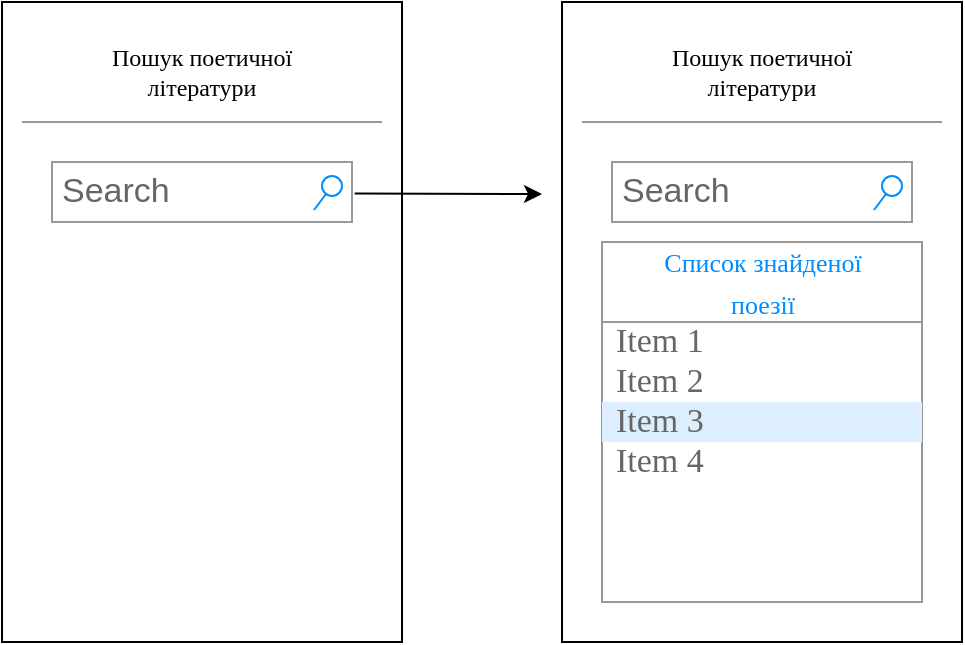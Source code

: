 <mxfile version="20.3.3" type="google"><diagram name="Page-1" id="f1b7ffb7-ca1e-a977-7cf5-a751b3c06c05"><mxGraphModel dx="1038" dy="489" grid="1" gridSize="10" guides="1" tooltips="1" connect="1" arrows="1" fold="1" page="1" pageScale="1" pageWidth="826" pageHeight="1169" background="none" math="0" shadow="0"><root><mxCell id="0"/><mxCell id="1" parent="0"/><mxCell id="TYXPqK1ZCq4FewQdveUd-61" value="" style="rounded=0;whiteSpace=wrap;html=1;" vertex="1" parent="1"><mxGeometry x="120" y="40" width="200" height="320" as="geometry"/></mxCell><mxCell id="TYXPqK1ZCq4FewQdveUd-62" value="Search" style="strokeWidth=1;shadow=0;dashed=0;align=center;html=1;shape=mxgraph.mockup.forms.searchBox;strokeColor=#999999;mainText=;strokeColor2=#008cff;fontColor=#666666;fontSize=17;align=left;spacingLeft=3;" vertex="1" parent="1"><mxGeometry x="145" y="120" width="150" height="30" as="geometry"/></mxCell><mxCell id="TYXPqK1ZCq4FewQdveUd-63" value="&lt;font face=&quot;Verdana&quot;&gt;Пошук поетичної літератури&lt;/font&gt;" style="text;html=1;strokeColor=none;fillColor=none;align=center;verticalAlign=middle;whiteSpace=wrap;rounded=0;" vertex="1" parent="1"><mxGeometry x="155" y="60" width="130" height="30" as="geometry"/></mxCell><mxCell id="TYXPqK1ZCq4FewQdveUd-64" value="" style="verticalLabelPosition=bottom;shadow=0;dashed=0;align=center;html=1;verticalAlign=top;strokeWidth=1;shape=mxgraph.mockup.markup.line;strokeColor=#999999;fontFamily=Verdana;" vertex="1" parent="1"><mxGeometry x="130" y="90" width="180" height="20" as="geometry"/></mxCell><mxCell id="TYXPqK1ZCq4FewQdveUd-73" value="" style="rounded=0;whiteSpace=wrap;html=1;" vertex="1" parent="1"><mxGeometry x="400" y="40" width="200" height="320" as="geometry"/></mxCell><mxCell id="TYXPqK1ZCq4FewQdveUd-74" value="Search" style="strokeWidth=1;shadow=0;dashed=0;align=center;html=1;shape=mxgraph.mockup.forms.searchBox;strokeColor=#999999;mainText=;strokeColor2=#008cff;fontColor=#666666;fontSize=17;align=left;spacingLeft=3;" vertex="1" parent="1"><mxGeometry x="425" y="120" width="150" height="30" as="geometry"/></mxCell><mxCell id="TYXPqK1ZCq4FewQdveUd-75" value="&lt;span style=&quot;font-family: Verdana;&quot;&gt;Пошук поетичної літератури&lt;/span&gt;" style="text;html=1;strokeColor=none;fillColor=none;align=center;verticalAlign=middle;whiteSpace=wrap;rounded=0;" vertex="1" parent="1"><mxGeometry x="435" y="60" width="130" height="30" as="geometry"/></mxCell><mxCell id="TYXPqK1ZCq4FewQdveUd-76" value="" style="verticalLabelPosition=bottom;shadow=0;dashed=0;align=center;html=1;verticalAlign=top;strokeWidth=1;shape=mxgraph.mockup.markup.line;strokeColor=#999999;fontFamily=Verdana;" vertex="1" parent="1"><mxGeometry x="410" y="90" width="180" height="20" as="geometry"/></mxCell><mxCell id="TYXPqK1ZCq4FewQdveUd-77" value="" style="endArrow=classic;html=1;rounded=0;fontFamily=Verdana;exitX=1.009;exitY=0.527;exitDx=0;exitDy=0;exitPerimeter=0;" edge="1" parent="1" source="TYXPqK1ZCq4FewQdveUd-62"><mxGeometry width="50" height="50" relative="1" as="geometry"><mxPoint x="340" y="160" as="sourcePoint"/><mxPoint x="390" y="136" as="targetPoint"/></mxGeometry></mxCell><mxCell id="TYXPqK1ZCq4FewQdveUd-78" value="" style="strokeWidth=1;shadow=0;dashed=0;align=center;html=1;shape=mxgraph.mockup.forms.rrect;rSize=0;strokeColor=#999999;fillColor=#ffffff;fontFamily=Verdana;" vertex="1" parent="1"><mxGeometry x="420" y="160" width="160" height="180" as="geometry"/></mxCell><mxCell id="TYXPqK1ZCq4FewQdveUd-79" value="&lt;font style=&quot;font-size: 13px;&quot;&gt;Список знайденої &lt;br&gt;поезії&lt;/font&gt;" style="strokeWidth=1;shadow=0;dashed=0;align=center;html=1;shape=mxgraph.mockup.forms.rrect;rSize=0;strokeColor=#999999;fontColor=#008cff;fontSize=17;fillColor=#ffffff;resizeWidth=1;fontFamily=Verdana;" vertex="1" parent="TYXPqK1ZCq4FewQdveUd-78"><mxGeometry width="160" height="40" relative="1" as="geometry"/></mxCell><mxCell id="TYXPqK1ZCq4FewQdveUd-80" value="Item 1" style="strokeWidth=1;shadow=0;dashed=0;align=center;html=1;shape=mxgraph.mockup.forms.anchor;fontSize=17;fontColor=#666666;align=left;spacingLeft=5;resizeWidth=1;fontFamily=Verdana;" vertex="1" parent="TYXPqK1ZCq4FewQdveUd-78"><mxGeometry width="160" height="20" relative="1" as="geometry"><mxPoint y="40" as="offset"/></mxGeometry></mxCell><mxCell id="TYXPqK1ZCq4FewQdveUd-81" value="Item 2" style="strokeWidth=1;shadow=0;dashed=0;align=center;html=1;shape=mxgraph.mockup.forms.anchor;fontSize=17;fontColor=#666666;align=left;spacingLeft=5;resizeWidth=1;fontFamily=Verdana;" vertex="1" parent="TYXPqK1ZCq4FewQdveUd-78"><mxGeometry width="160" height="20" relative="1" as="geometry"><mxPoint y="60" as="offset"/></mxGeometry></mxCell><mxCell id="TYXPqK1ZCq4FewQdveUd-82" value="Item 3" style="strokeWidth=1;shadow=0;dashed=0;align=center;html=1;shape=mxgraph.mockup.forms.rrect;rSize=0;fontSize=17;fontColor=#666666;align=left;spacingLeft=5;fillColor=#ddeeff;strokeColor=none;resizeWidth=1;fontFamily=Verdana;" vertex="1" parent="TYXPqK1ZCq4FewQdveUd-78"><mxGeometry width="160" height="20" relative="1" as="geometry"><mxPoint y="80" as="offset"/></mxGeometry></mxCell><mxCell id="TYXPqK1ZCq4FewQdveUd-83" value="Item 4" style="strokeWidth=1;shadow=0;dashed=0;align=center;html=1;shape=mxgraph.mockup.forms.anchor;fontSize=17;fontColor=#666666;align=left;spacingLeft=5;resizeWidth=1;fontFamily=Verdana;" vertex="1" parent="TYXPqK1ZCq4FewQdveUd-78"><mxGeometry width="160" height="20" relative="1" as="geometry"><mxPoint y="100" as="offset"/></mxGeometry></mxCell></root></mxGraphModel></diagram></mxfile>